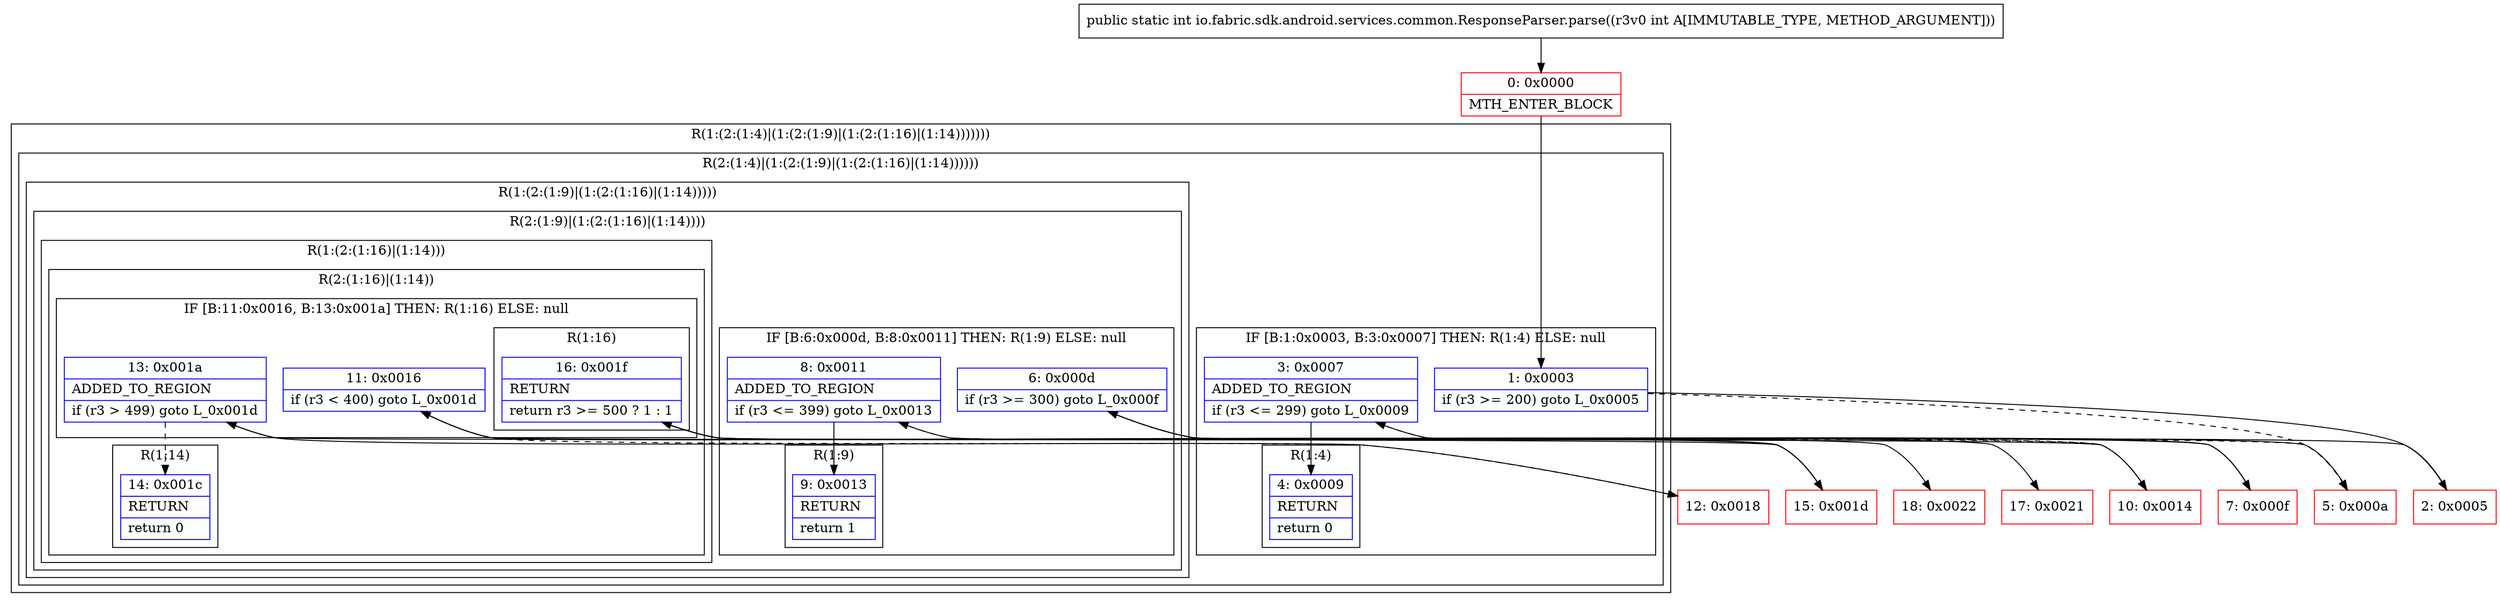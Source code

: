 digraph "CFG forio.fabric.sdk.android.services.common.ResponseParser.parse(I)I" {
subgraph cluster_Region_1192384371 {
label = "R(1:(2:(1:4)|(1:(2:(1:9)|(1:(2:(1:16)|(1:14)))))))";
node [shape=record,color=blue];
subgraph cluster_Region_1069629109 {
label = "R(2:(1:4)|(1:(2:(1:9)|(1:(2:(1:16)|(1:14))))))";
node [shape=record,color=blue];
subgraph cluster_IfRegion_1872894606 {
label = "IF [B:1:0x0003, B:3:0x0007] THEN: R(1:4) ELSE: null";
node [shape=record,color=blue];
Node_1 [shape=record,label="{1\:\ 0x0003|if (r3 \>= 200) goto L_0x0005\l}"];
Node_3 [shape=record,label="{3\:\ 0x0007|ADDED_TO_REGION\l|if (r3 \<= 299) goto L_0x0009\l}"];
subgraph cluster_Region_859459060 {
label = "R(1:4)";
node [shape=record,color=blue];
Node_4 [shape=record,label="{4\:\ 0x0009|RETURN\l|return 0\l}"];
}
}
subgraph cluster_Region_1715879215 {
label = "R(1:(2:(1:9)|(1:(2:(1:16)|(1:14)))))";
node [shape=record,color=blue];
subgraph cluster_Region_1355060164 {
label = "R(2:(1:9)|(1:(2:(1:16)|(1:14))))";
node [shape=record,color=blue];
subgraph cluster_IfRegion_793613624 {
label = "IF [B:6:0x000d, B:8:0x0011] THEN: R(1:9) ELSE: null";
node [shape=record,color=blue];
Node_6 [shape=record,label="{6\:\ 0x000d|if (r3 \>= 300) goto L_0x000f\l}"];
Node_8 [shape=record,label="{8\:\ 0x0011|ADDED_TO_REGION\l|if (r3 \<= 399) goto L_0x0013\l}"];
subgraph cluster_Region_1316563144 {
label = "R(1:9)";
node [shape=record,color=blue];
Node_9 [shape=record,label="{9\:\ 0x0013|RETURN\l|return 1\l}"];
}
}
subgraph cluster_Region_427936621 {
label = "R(1:(2:(1:16)|(1:14)))";
node [shape=record,color=blue];
subgraph cluster_Region_1831805226 {
label = "R(2:(1:16)|(1:14))";
node [shape=record,color=blue];
subgraph cluster_IfRegion_780701154 {
label = "IF [B:11:0x0016, B:13:0x001a] THEN: R(1:16) ELSE: null";
node [shape=record,color=blue];
Node_11 [shape=record,label="{11\:\ 0x0016|if (r3 \< 400) goto L_0x001d\l}"];
Node_13 [shape=record,label="{13\:\ 0x001a|ADDED_TO_REGION\l|if (r3 \> 499) goto L_0x001d\l}"];
subgraph cluster_Region_691064723 {
label = "R(1:16)";
node [shape=record,color=blue];
Node_16 [shape=record,label="{16\:\ 0x001f|RETURN\l|return r3 \>= 500 ? 1 : 1\l}"];
}
}
subgraph cluster_Region_1056813947 {
label = "R(1:14)";
node [shape=record,color=blue];
Node_14 [shape=record,label="{14\:\ 0x001c|RETURN\l|return 0\l}"];
}
}
}
}
}
}
}
Node_0 [shape=record,color=red,label="{0\:\ 0x0000|MTH_ENTER_BLOCK\l}"];
Node_2 [shape=record,color=red,label="{2\:\ 0x0005}"];
Node_5 [shape=record,color=red,label="{5\:\ 0x000a}"];
Node_7 [shape=record,color=red,label="{7\:\ 0x000f}"];
Node_10 [shape=record,color=red,label="{10\:\ 0x0014}"];
Node_12 [shape=record,color=red,label="{12\:\ 0x0018}"];
Node_15 [shape=record,color=red,label="{15\:\ 0x001d}"];
Node_17 [shape=record,color=red,label="{17\:\ 0x0021}"];
Node_18 [shape=record,color=red,label="{18\:\ 0x0022}"];
MethodNode[shape=record,label="{public static int io.fabric.sdk.android.services.common.ResponseParser.parse((r3v0 int A[IMMUTABLE_TYPE, METHOD_ARGUMENT])) }"];
MethodNode -> Node_0;
Node_1 -> Node_2;
Node_1 -> Node_5[style=dashed];
Node_3 -> Node_4;
Node_3 -> Node_5[style=dashed];
Node_6 -> Node_7;
Node_6 -> Node_10[style=dashed];
Node_8 -> Node_9;
Node_8 -> Node_10[style=dashed];
Node_11 -> Node_12[style=dashed];
Node_11 -> Node_15;
Node_13 -> Node_14[style=dashed];
Node_13 -> Node_15;
Node_16 -> Node_17;
Node_16 -> Node_18;
Node_0 -> Node_1;
Node_2 -> Node_3;
Node_5 -> Node_6;
Node_7 -> Node_8;
Node_10 -> Node_11;
Node_12 -> Node_13;
Node_15 -> Node_16;
}

